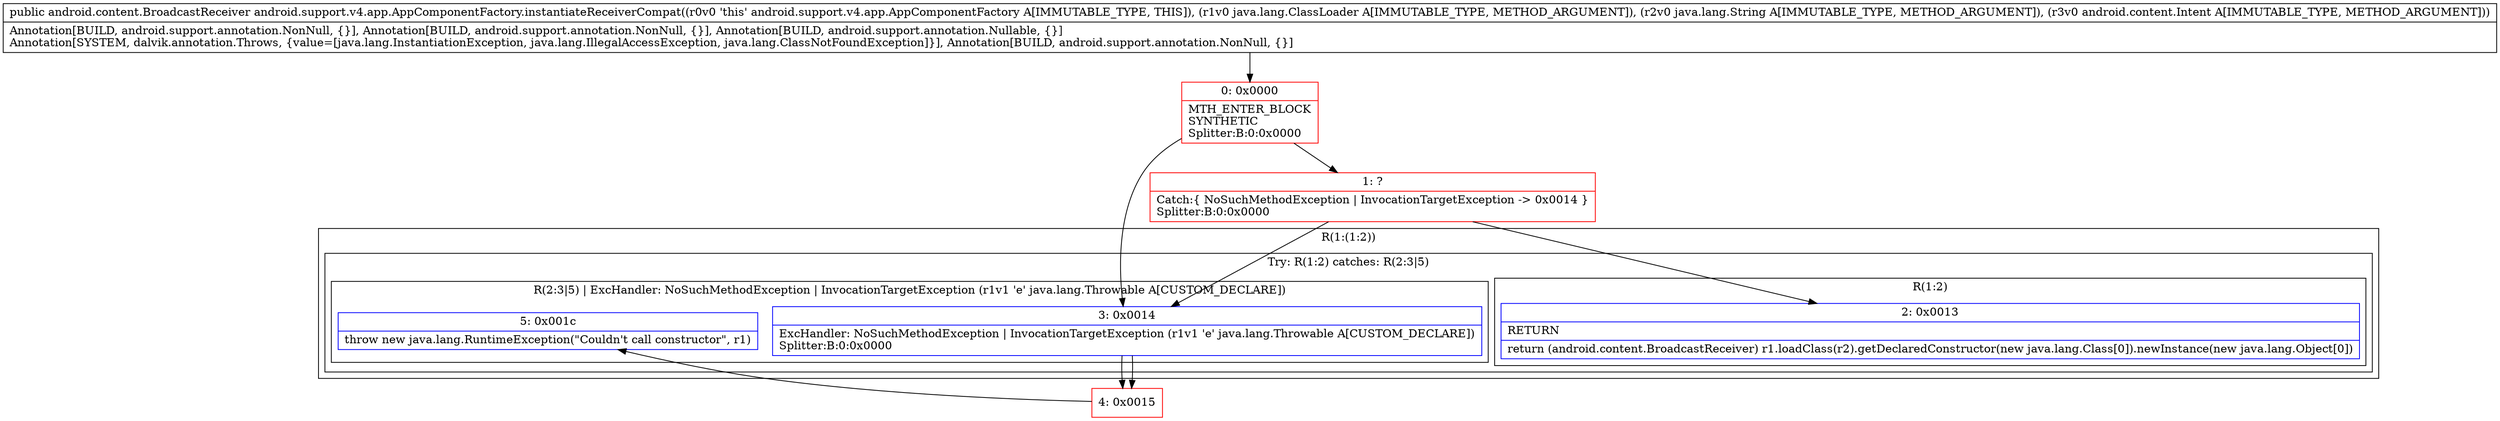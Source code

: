 digraph "CFG forandroid.support.v4.app.AppComponentFactory.instantiateReceiverCompat(Ljava\/lang\/ClassLoader;Ljava\/lang\/String;Landroid\/content\/Intent;)Landroid\/content\/BroadcastReceiver;" {
subgraph cluster_Region_32408280 {
label = "R(1:(1:2))";
node [shape=record,color=blue];
subgraph cluster_TryCatchRegion_511671672 {
label = "Try: R(1:2) catches: R(2:3|5)";
node [shape=record,color=blue];
subgraph cluster_Region_1814974039 {
label = "R(1:2)";
node [shape=record,color=blue];
Node_2 [shape=record,label="{2\:\ 0x0013|RETURN\l|return (android.content.BroadcastReceiver) r1.loadClass(r2).getDeclaredConstructor(new java.lang.Class[0]).newInstance(new java.lang.Object[0])\l}"];
}
subgraph cluster_Region_68484600 {
label = "R(2:3|5) | ExcHandler: NoSuchMethodException \| InvocationTargetException (r1v1 'e' java.lang.Throwable A[CUSTOM_DECLARE])\l";
node [shape=record,color=blue];
Node_3 [shape=record,label="{3\:\ 0x0014|ExcHandler: NoSuchMethodException \| InvocationTargetException (r1v1 'e' java.lang.Throwable A[CUSTOM_DECLARE])\lSplitter:B:0:0x0000\l}"];
Node_5 [shape=record,label="{5\:\ 0x001c|throw new java.lang.RuntimeException(\"Couldn't call constructor\", r1)\l}"];
}
}
}
subgraph cluster_Region_68484600 {
label = "R(2:3|5) | ExcHandler: NoSuchMethodException \| InvocationTargetException (r1v1 'e' java.lang.Throwable A[CUSTOM_DECLARE])\l";
node [shape=record,color=blue];
Node_3 [shape=record,label="{3\:\ 0x0014|ExcHandler: NoSuchMethodException \| InvocationTargetException (r1v1 'e' java.lang.Throwable A[CUSTOM_DECLARE])\lSplitter:B:0:0x0000\l}"];
Node_5 [shape=record,label="{5\:\ 0x001c|throw new java.lang.RuntimeException(\"Couldn't call constructor\", r1)\l}"];
}
Node_0 [shape=record,color=red,label="{0\:\ 0x0000|MTH_ENTER_BLOCK\lSYNTHETIC\lSplitter:B:0:0x0000\l}"];
Node_1 [shape=record,color=red,label="{1\:\ ?|Catch:\{ NoSuchMethodException \| InvocationTargetException \-\> 0x0014 \}\lSplitter:B:0:0x0000\l}"];
Node_4 [shape=record,color=red,label="{4\:\ 0x0015}"];
MethodNode[shape=record,label="{public android.content.BroadcastReceiver android.support.v4.app.AppComponentFactory.instantiateReceiverCompat((r0v0 'this' android.support.v4.app.AppComponentFactory A[IMMUTABLE_TYPE, THIS]), (r1v0 java.lang.ClassLoader A[IMMUTABLE_TYPE, METHOD_ARGUMENT]), (r2v0 java.lang.String A[IMMUTABLE_TYPE, METHOD_ARGUMENT]), (r3v0 android.content.Intent A[IMMUTABLE_TYPE, METHOD_ARGUMENT]))  | Annotation[BUILD, android.support.annotation.NonNull, \{\}], Annotation[BUILD, android.support.annotation.NonNull, \{\}], Annotation[BUILD, android.support.annotation.Nullable, \{\}]\lAnnotation[SYSTEM, dalvik.annotation.Throws, \{value=[java.lang.InstantiationException, java.lang.IllegalAccessException, java.lang.ClassNotFoundException]\}], Annotation[BUILD, android.support.annotation.NonNull, \{\}]\l}"];
MethodNode -> Node_0;
Node_3 -> Node_4;
Node_3 -> Node_4;
Node_0 -> Node_1;
Node_0 -> Node_3;
Node_1 -> Node_2;
Node_1 -> Node_3;
Node_4 -> Node_5;
}


